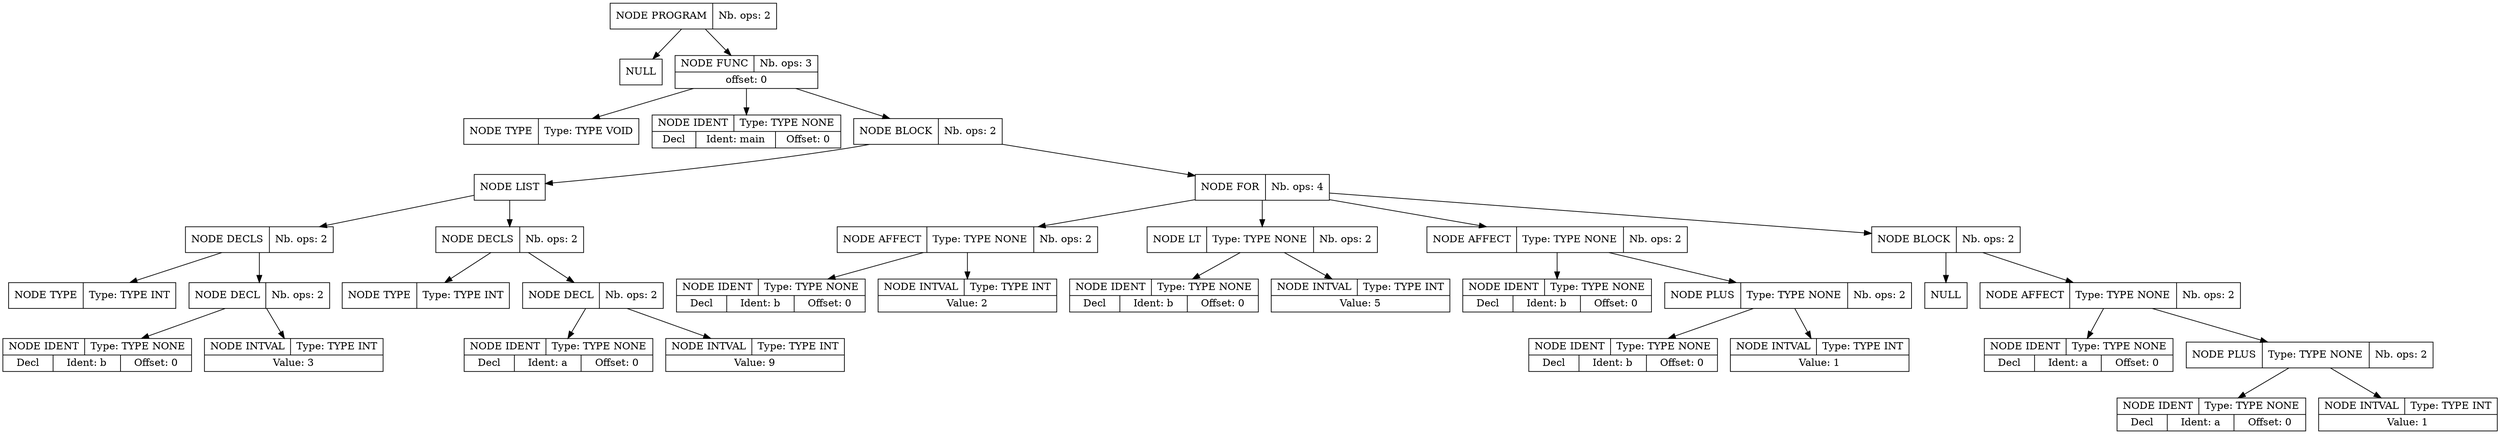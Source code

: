 digraph global_vars {
    N1 [shape=record, label="{{NODE PROGRAM|Nb. ops: 2}}"];
    N2 [shape=record, label="{{NULL}}"];
    edge[tailclip=true];
    N1 -> N2
    N3 [shape=record, label="{{NODE FUNC|Nb. ops: 3}|{offset: 0}}"];
    N4 [shape=record, label="{{NODE TYPE|Type: TYPE VOID}}"];
    edge[tailclip=true];
    N3 -> N4
    N5 [shape=record, label="{{NODE IDENT|Type: TYPE NONE}|{<decl>Decl      |Ident: main|Offset: 0}}"];
    edge[tailclip=true];
    N3 -> N5
    N6 [shape=record, label="{{NODE BLOCK|Nb. ops: 2}}"];
    N7 [shape=record, label="{{NODE LIST}}"];
    N8 [shape=record, label="{{NODE DECLS|Nb. ops: 2}}"];
    N9 [shape=record, label="{{NODE TYPE|Type: TYPE INT}}"];
    edge[tailclip=true];
    N8 -> N9
    N10 [shape=record, label="{{NODE DECL|Nb. ops: 2}}"];
    N11 [shape=record, label="{{NODE IDENT|Type: TYPE NONE}|{<decl>Decl      |Ident: b|Offset: 0}}"];
    edge[tailclip=true];
    N10 -> N11
    N12 [shape=record, label="{{NODE INTVAL|Type: TYPE INT}|{Value: 3}}"];
    edge[tailclip=true];
    N10 -> N12
    edge[tailclip=true];
    N8 -> N10
    edge[tailclip=true];
    N7 -> N8
    N13 [shape=record, label="{{NODE DECLS|Nb. ops: 2}}"];
    N14 [shape=record, label="{{NODE TYPE|Type: TYPE INT}}"];
    edge[tailclip=true];
    N13 -> N14
    N15 [shape=record, label="{{NODE DECL|Nb. ops: 2}}"];
    N16 [shape=record, label="{{NODE IDENT|Type: TYPE NONE}|{<decl>Decl      |Ident: a|Offset: 0}}"];
    edge[tailclip=true];
    N15 -> N16
    N17 [shape=record, label="{{NODE INTVAL|Type: TYPE INT}|{Value: 9}}"];
    edge[tailclip=true];
    N15 -> N17
    edge[tailclip=true];
    N13 -> N15
    edge[tailclip=true];
    N7 -> N13
    edge[tailclip=true];
    N6 -> N7
    N18 [shape=record, label="{{NODE FOR|Nb. ops: 4}}"];
    N19 [shape=record, label="{{NODE AFFECT|Type: TYPE NONE|Nb. ops: 2}}"];
    N20 [shape=record, label="{{NODE IDENT|Type: TYPE NONE}|{<decl>Decl      |Ident: b|Offset: 0}}"];
    edge[tailclip=true];
    N19 -> N20
    N21 [shape=record, label="{{NODE INTVAL|Type: TYPE INT}|{Value: 2}}"];
    edge[tailclip=true];
    N19 -> N21
    edge[tailclip=true];
    N18 -> N19
    N22 [shape=record, label="{{NODE LT|Type: TYPE NONE|Nb. ops: 2}}"];
    N23 [shape=record, label="{{NODE IDENT|Type: TYPE NONE}|{<decl>Decl      |Ident: b|Offset: 0}}"];
    edge[tailclip=true];
    N22 -> N23
    N24 [shape=record, label="{{NODE INTVAL|Type: TYPE INT}|{Value: 5}}"];
    edge[tailclip=true];
    N22 -> N24
    edge[tailclip=true];
    N18 -> N22
    N25 [shape=record, label="{{NODE AFFECT|Type: TYPE NONE|Nb. ops: 2}}"];
    N26 [shape=record, label="{{NODE IDENT|Type: TYPE NONE}|{<decl>Decl      |Ident: b|Offset: 0}}"];
    edge[tailclip=true];
    N25 -> N26
    N27 [shape=record, label="{{NODE PLUS|Type: TYPE NONE|Nb. ops: 2}}"];
    N28 [shape=record, label="{{NODE IDENT|Type: TYPE NONE}|{<decl>Decl      |Ident: b|Offset: 0}}"];
    edge[tailclip=true];
    N27 -> N28
    N29 [shape=record, label="{{NODE INTVAL|Type: TYPE INT}|{Value: 1}}"];
    edge[tailclip=true];
    N27 -> N29
    edge[tailclip=true];
    N25 -> N27
    edge[tailclip=true];
    N18 -> N25
    N30 [shape=record, label="{{NODE BLOCK|Nb. ops: 2}}"];
    N31 [shape=record, label="{{NULL}}"];
    edge[tailclip=true];
    N30 -> N31
    N32 [shape=record, label="{{NODE AFFECT|Type: TYPE NONE|Nb. ops: 2}}"];
    N33 [shape=record, label="{{NODE IDENT|Type: TYPE NONE}|{<decl>Decl      |Ident: a|Offset: 0}}"];
    edge[tailclip=true];
    N32 -> N33
    N34 [shape=record, label="{{NODE PLUS|Type: TYPE NONE|Nb. ops: 2}}"];
    N35 [shape=record, label="{{NODE IDENT|Type: TYPE NONE}|{<decl>Decl      |Ident: a|Offset: 0}}"];
    edge[tailclip=true];
    N34 -> N35
    N36 [shape=record, label="{{NODE INTVAL|Type: TYPE INT}|{Value: 1}}"];
    edge[tailclip=true];
    N34 -> N36
    edge[tailclip=true];
    N32 -> N34
    edge[tailclip=true];
    N30 -> N32
    edge[tailclip=true];
    N18 -> N30
    edge[tailclip=true];
    N6 -> N18
    edge[tailclip=true];
    N3 -> N6
    edge[tailclip=true];
    N1 -> N3
}